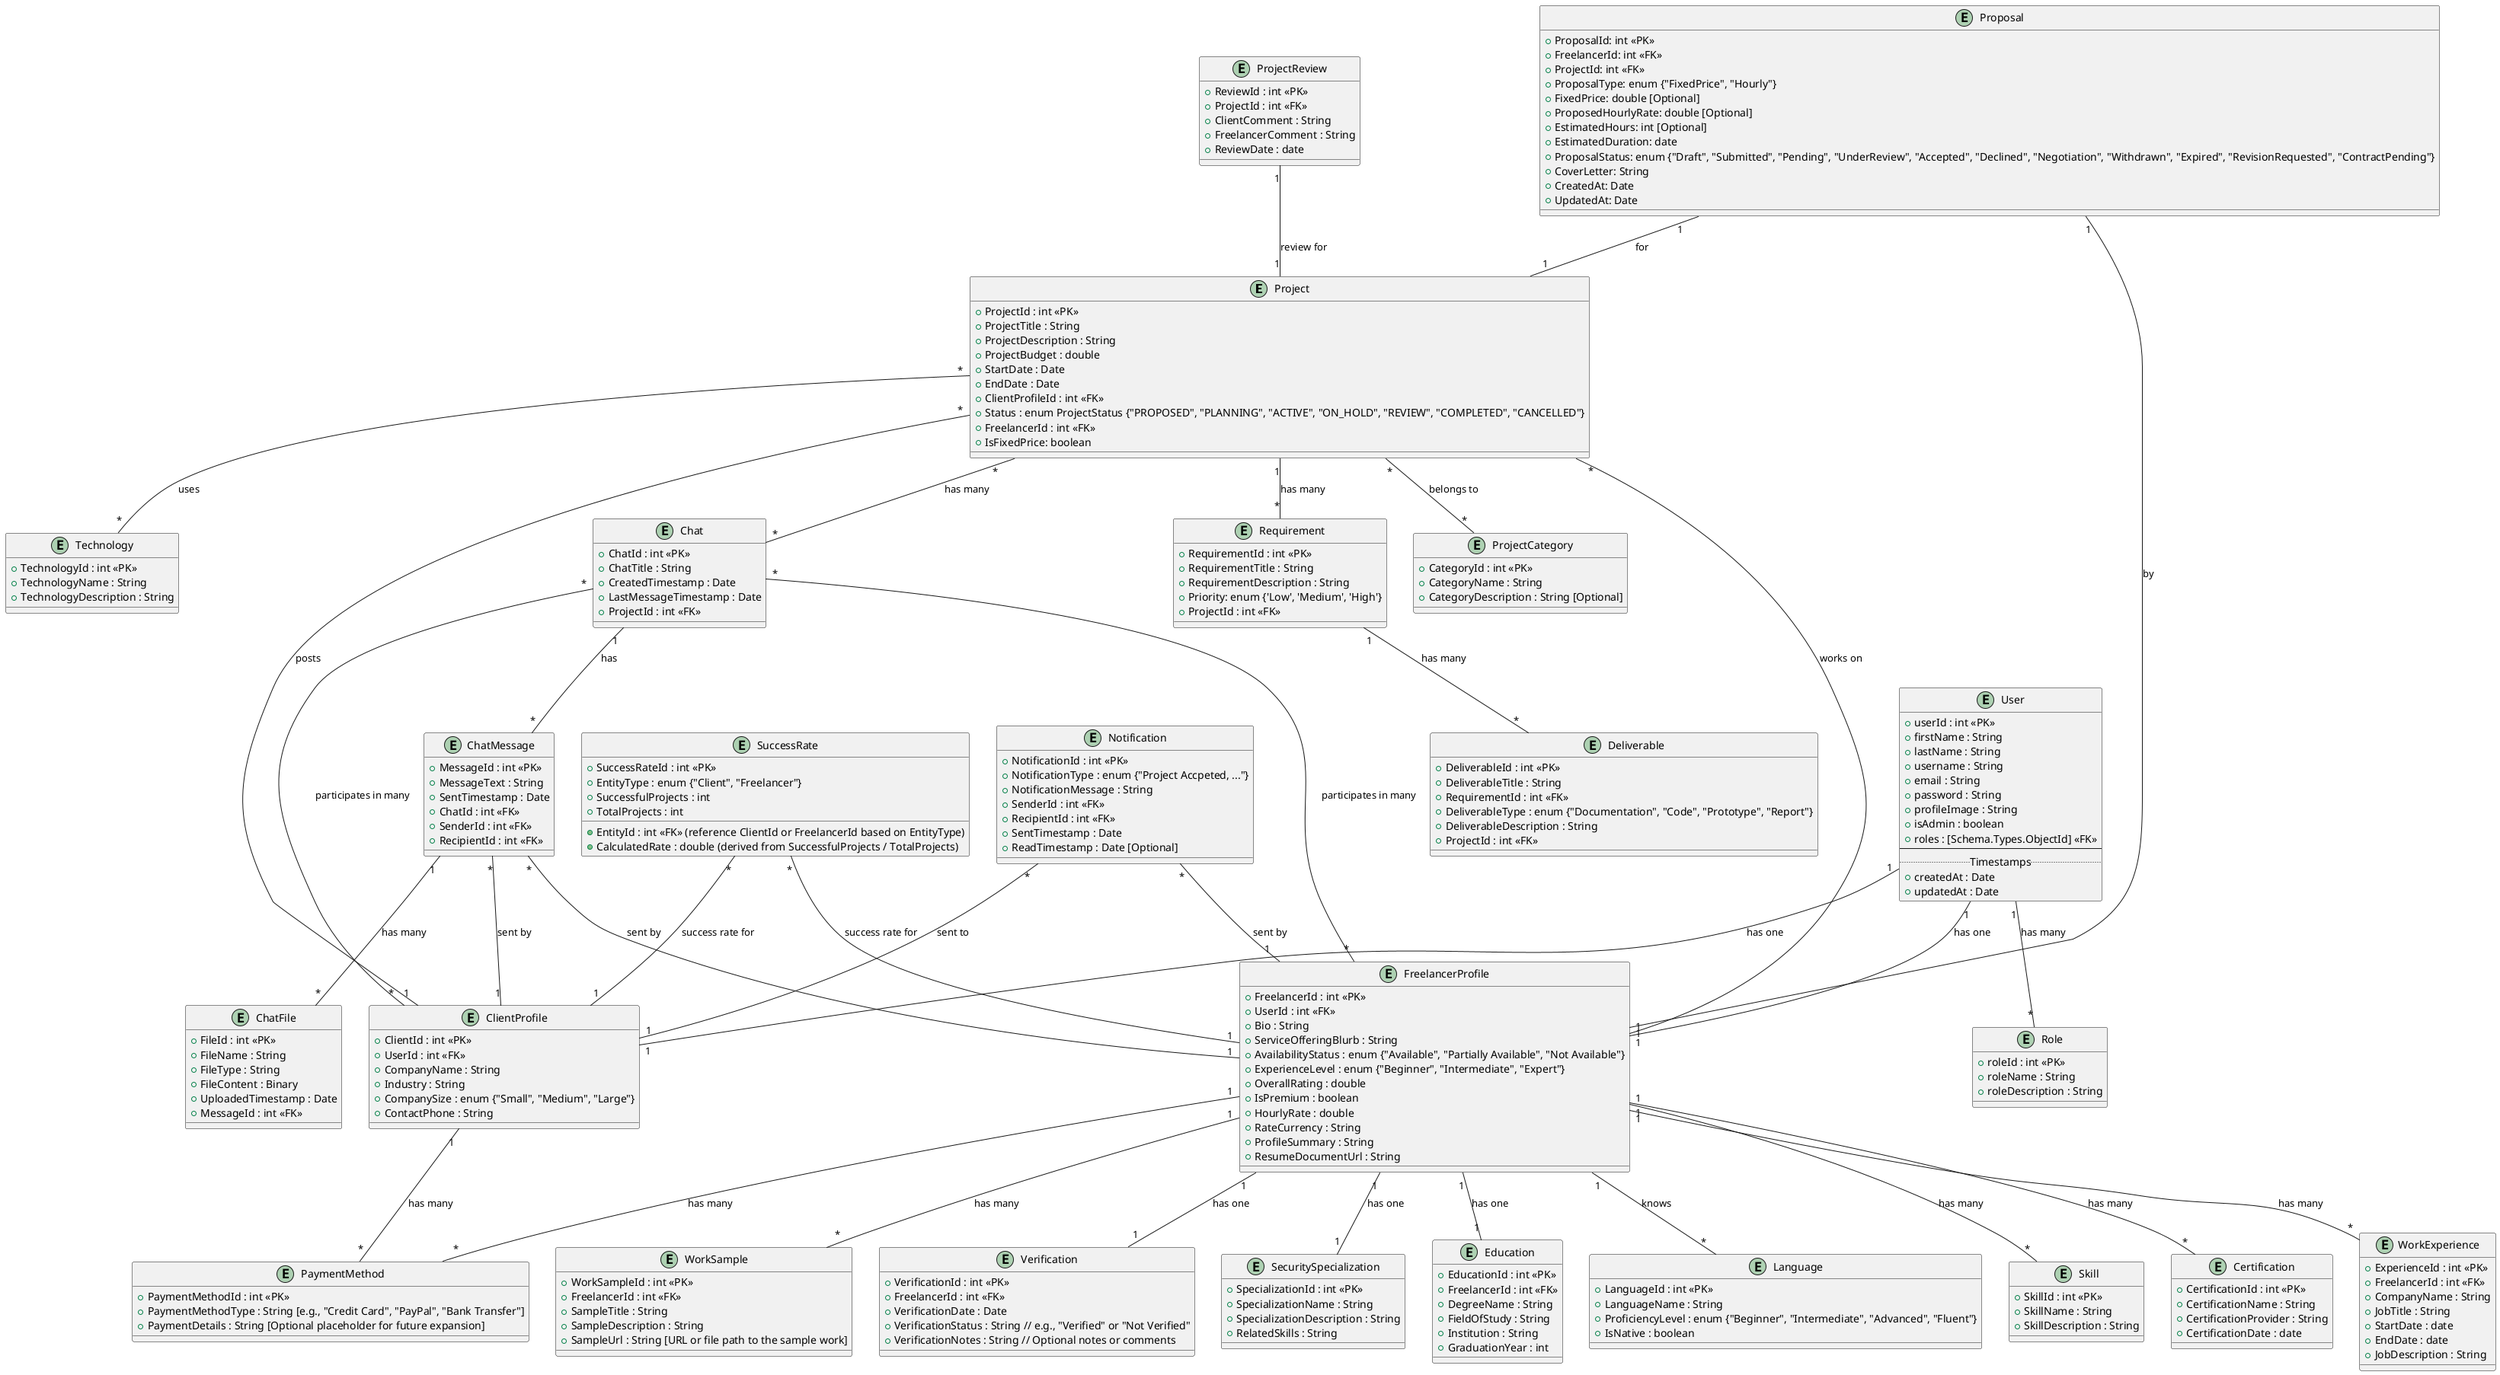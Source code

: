 @startuml ModeloConceitual

entity Project {
   + ProjectId : int <<PK>>
   + ProjectTitle : String
   + ProjectDescription : String
   + ProjectBudget : double
   + StartDate : Date
   + EndDate : Date
   + ClientProfileId : int <<FK>>
   + Status : enum ProjectStatus {"PROPOSED", "PLANNING", "ACTIVE", "ON_HOLD", "REVIEW", "COMPLETED", "CANCELLED"}
   + FreelancerId : int <<FK>>
   + IsFixedPrice: boolean
}

entity ProjectCategory {
   + CategoryId : int <<PK>>
   + CategoryName : String
   + CategoryDescription : String [Optional]
}


entity Requirement {
   + RequirementId : int <<PK>>
   + RequirementTitle : String
   + RequirementDescription : String
   + Priority: enum {'Low', 'Medium', 'High'} 
   + ProjectId : int <<FK>>
}

entity Deliverable {
   + DeliverableId : int <<PK>>
   + DeliverableTitle : String
   + RequirementId : int <<FK>>
   + DeliverableType : enum {"Documentation", "Code", "Prototype", "Report"}
   + DeliverableDescription : String
   + ProjectId : int <<FK>>
}

entity Technology {
   + TechnologyId : int <<PK>>
   + TechnologyName : String
   + TechnologyDescription : String
} 

entity FreelancerProfile {
    + FreelancerId : int <<PK>>
    + UserId : int <<FK>>
    + Bio : String
    + ServiceOfferingBlurb : String
    + AvailabilityStatus : enum {"Available", "Partially Available", "Not Available"}
    + ExperienceLevel : enum {"Beginner", "Intermediate", "Expert"} 
    + OverallRating : double
    + IsPremium : boolean
    + HourlyRate : double
    + RateCurrency : String
    + ProfileSummary : String
    + ResumeDocumentUrl : String
}

entity SecuritySpecialization {
    + SpecializationId : int <<PK>> 
    + SpecializationName : String
    + SpecializationDescription : String
    + RelatedSkills : String
}

entity Skill {
    + SkillId : int <<PK>>
    + SkillName : String
    + SkillDescription : String
}

entity Certification {
    + CertificationId : int <<PK>> 
    + CertificationName : String
    + CertificationProvider : String
    + CertificationDate : date
}

entity WorkExperience {
    + ExperienceId : int <<PK>>
    + FreelancerId : int <<FK>>
    + CompanyName : String
    + JobTitle : String
    + StartDate : date
    + EndDate : date
    + JobDescription : String
}

entity WorkSample {
    + WorkSampleId : int <<PK>>
    + FreelancerId : int <<FK>>
    + SampleTitle : String
    + SampleDescription : String
    + SampleUrl : String [URL or file path to the sample work]
}

entity Verification {
    + VerificationId : int <<PK>>
    + FreelancerId : int <<FK>>
    + VerificationDate : Date
    + VerificationStatus : String // e.g., "Verified" or "Not Verified"
    + VerificationNotes : String // Optional notes or comments
}

entity ClientProfile {
    + ClientId : int <<PK>>
    + UserId : int <<FK>>
    + CompanyName : String
    + Industry : String
    + CompanySize : enum {"Small", "Medium", "Large"}
    + ContactPhone : String
}

entity Proposal {
    + ProposalId: int <<PK>>
    + FreelancerId: int <<FK>>
    + ProjectId: int <<FK>>
    + ProposalType: enum {"FixedPrice", "Hourly"}
    + FixedPrice: double [Optional]
    + ProposedHourlyRate: double [Optional]
    + EstimatedHours: int [Optional]
    + EstimatedDuration: date
    + ProposalStatus: enum {"Draft", "Submitted", "Pending", "UnderReview", "Accepted", "Declined", "Negotiation", "Withdrawn", "Expired", "RevisionRequested", "ContractPending"}
    + CoverLetter: String
    + CreatedAt: Date
    + UpdatedAt: Date
}

entity Chat {
    + ChatId : int <<PK>>
    + ChatTitle : String
    + CreatedTimestamp : Date
    + LastMessageTimestamp : Date
    + ProjectId : int <<FK>>
}

entity ChatMessage {
    + MessageId : int <<PK>>
    + MessageText : String
    + SentTimestamp : Date
    + ChatId : int <<FK>>
    + SenderId : int <<FK>>
    + RecipientId : int <<FK>>
}

entity ChatFile {
    + FileId : int <<PK>>
    + FileName : String
    + FileType : String
    + FileContent : Binary
    + UploadedTimestamp : Date
    + MessageId : int <<FK>>
}

entity Notification {
    + NotificationId : int <<PK>>
    + NotificationType : enum {"Project Accpeted, ..."}
    + NotificationMessage : String
    + SenderId : int <<FK>>
    + RecipientId : int <<FK>>
    + SentTimestamp : Date
    + ReadTimestamp : Date [Optional]
}


entity PaymentMethod {
    + PaymentMethodId : int <<PK>>
    + PaymentMethodType : String [e.g., "Credit Card", "PayPal", "Bank Transfer"]
    + PaymentDetails : String [Optional placeholder for future expansion]
}

entity User {
    + userId : int <<PK>>
    + firstName : String
    + lastName : String
    + username : String
    + email : String
    + password : String
    + profileImage : String
    + isAdmin : boolean
    + roles : [Schema.Types.ObjectId] <<FK>>
    --
    .. Timestamps ..
    + createdAt : Date
    + updatedAt : Date
}

entity Role {
    + roleId : int <<PK>>
    + roleName : String
    + roleDescription : String
}

entity Education {
   + EducationId : int <<PK>>
   + FreelancerId : int <<FK>>
   + DegreeName : String
   + FieldOfStudy : String
   + Institution : String
   + GraduationYear : int
}

entity Language {
   + LanguageId : int <<PK>>
   + LanguageName : String
   + ProficiencyLevel : enum {"Beginner", "Intermediate", "Advanced", "Fluent"}
   + IsNative : boolean
}

entity SuccessRate {
    + SuccessRateId : int <<PK>>
    + EntityType : enum {"Client", "Freelancer"}
    + EntityId : int <<FK>> (reference ClientId or FreelancerId based on EntityType)
    + SuccessfulProjects : int
    + TotalProjects : int
    + CalculatedRate : double (derived from SuccessfulProjects / TotalProjects)
}

entity ProjectReview {
    + ReviewId : int <<PK>>
    + ProjectId : int <<FK>>
    + ClientComment : String
    + FreelancerComment : String
    + ReviewDate : date
}

ProjectReview "1" -- "1" Project : review for

' Constraint: A ProjectReview can only be created once per project, after the project is marked as "COMPLETED".
' Constraint: Both ClientComment and FreelancerComment must be provided to create a ProjectReview.

SuccessRate "*" -- "1" FreelancerProfile : success rate for
SuccessRate "*" -- "1" ClientProfile : success rate for


' When ReviewType is "Freelancer-to-Client", the FreelancerId references the freelancer giving the review, and the review is associated with the client's profile.
' Constraint: When ReviewType is "Client-to-Freelancer", the FreelancerId references the freelancer receiving the review, and the review is associated with the freelancer's profile.

FreelancerProfile "1" -- "*" Language : knows

User "1" -- "*" Role : has many
User "1" -- "1" ClientProfile : has one
User "1" -- "1" FreelancerProfile : has one

Requirement "1" -- "*" Deliverable : has many

FreelancerProfile "1" -- "*" PaymentMethod : has many
ClientProfile "1" -- "*" PaymentMethod : has many 

Notification "*" -- "1" FreelancerProfile : sent by
Notification "*" -- "1" ClientProfile : sent to

Project "*" -- "*" ProjectCategory : belongs to
Project "*" -- "*" Chat : has many
Chat "1" -- "*" ChatMessage : has
ChatMessage "1" -- "*" ChatFile : has many
ChatMessage "*" -- "1" FreelancerProfile : sent by
ChatMessage "*" -- "1" ClientProfile : sent by
FreelancerProfile "*" -- "*" Chat : participates in many
ClientProfile "*" -- "*" Chat : participates in many

Proposal "1" -- "1" FreelancerProfile : by
Proposal "1" -- "1" Project : for

ClientProfile "1" -- "*" Project : posts


FreelancerProfile "1" -- "*" Project : works on 
FreelancerProfile "1" -- "1" Verification : has one
FreelancerProfile "1" -- "1" Education : has one
FreelancerProfile "1" -- "1" SecuritySpecialization : has one

FreelancerProfile "1" -- "*" Skill : has many
FreelancerProfile "1" -- "*" Certification : has many
FreelancerProfile "1" -- "*" WorkExperience : has many

Project "1" -- "*" Requirement : has many
Project "*" -- "*" Technology : uses 

FreelancerProfile "1" -- "*" WorkSample : has many

@enduml